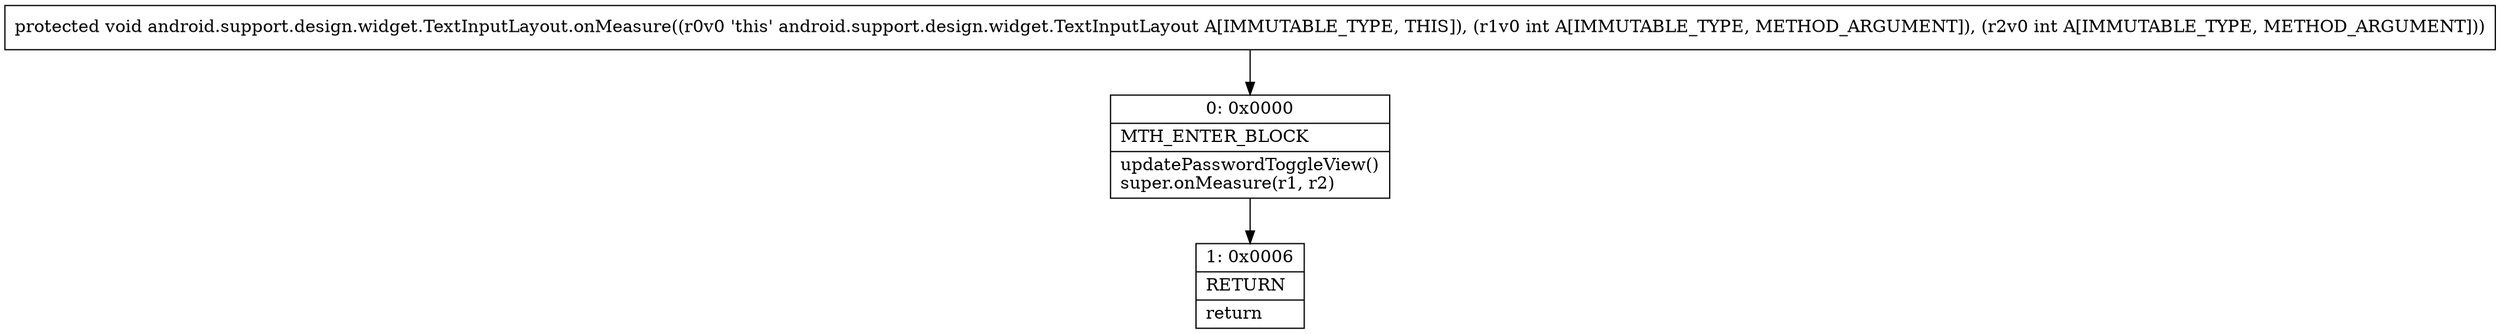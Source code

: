 digraph "CFG forandroid.support.design.widget.TextInputLayout.onMeasure(II)V" {
Node_0 [shape=record,label="{0\:\ 0x0000|MTH_ENTER_BLOCK\l|updatePasswordToggleView()\lsuper.onMeasure(r1, r2)\l}"];
Node_1 [shape=record,label="{1\:\ 0x0006|RETURN\l|return\l}"];
MethodNode[shape=record,label="{protected void android.support.design.widget.TextInputLayout.onMeasure((r0v0 'this' android.support.design.widget.TextInputLayout A[IMMUTABLE_TYPE, THIS]), (r1v0 int A[IMMUTABLE_TYPE, METHOD_ARGUMENT]), (r2v0 int A[IMMUTABLE_TYPE, METHOD_ARGUMENT])) }"];
MethodNode -> Node_0;
Node_0 -> Node_1;
}


